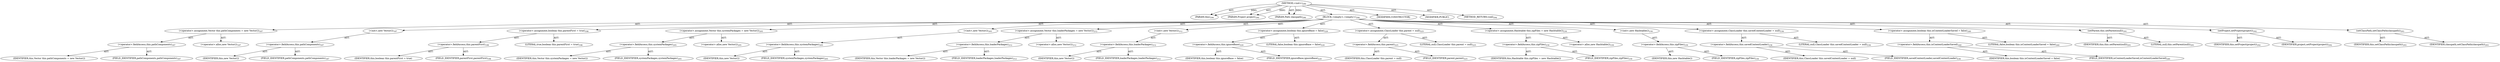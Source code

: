 digraph "&lt;init&gt;" {  
"111669149701" [label = <(METHOD,&lt;init&gt;)<SUB>290</SUB>> ]
"115964117019" [label = <(PARAM,this)<SUB>290</SUB>> ]
"115964117029" [label = <(PARAM,Project project)<SUB>290</SUB>> ]
"115964117030" [label = <(PARAM,Path classpath)<SUB>290</SUB>> ]
"25769803784" [label = <(BLOCK,&lt;empty&gt;,&lt;empty&gt;)<SUB>290</SUB>> ]
"30064771139" [label = <(&lt;operator&gt;.assignment,Vector this.pathComponents = new Vector())<SUB>187</SUB>> ]
"30064771140" [label = <(&lt;operator&gt;.fieldAccess,this.pathComponents)<SUB>187</SUB>> ]
"68719476849" [label = <(IDENTIFIER,this,Vector this.pathComponents = new Vector())> ]
"55834574876" [label = <(FIELD_IDENTIFIER,pathComponents,pathComponents)<SUB>187</SUB>> ]
"30064771141" [label = <(&lt;operator&gt;.alloc,new Vector())<SUB>187</SUB>> ]
"30064771142" [label = <(&lt;init&gt;,new Vector())<SUB>187</SUB>> ]
"30064771143" [label = <(&lt;operator&gt;.fieldAccess,this.pathComponents)<SUB>187</SUB>> ]
"68719476850" [label = <(IDENTIFIER,this,new Vector())> ]
"55834574877" [label = <(FIELD_IDENTIFIER,pathComponents,pathComponents)<SUB>187</SUB>> ]
"30064771144" [label = <(&lt;operator&gt;.assignment,boolean this.parentFirst = true)<SUB>198</SUB>> ]
"30064771145" [label = <(&lt;operator&gt;.fieldAccess,this.parentFirst)<SUB>198</SUB>> ]
"68719476851" [label = <(IDENTIFIER,this,boolean this.parentFirst = true)> ]
"55834574878" [label = <(FIELD_IDENTIFIER,parentFirst,parentFirst)<SUB>198</SUB>> ]
"90194313227" [label = <(LITERAL,true,boolean this.parentFirst = true)<SUB>198</SUB>> ]
"30064771146" [label = <(&lt;operator&gt;.assignment,Vector this.systemPackages = new Vector())<SUB>205</SUB>> ]
"30064771147" [label = <(&lt;operator&gt;.fieldAccess,this.systemPackages)<SUB>205</SUB>> ]
"68719476852" [label = <(IDENTIFIER,this,Vector this.systemPackages = new Vector())> ]
"55834574879" [label = <(FIELD_IDENTIFIER,systemPackages,systemPackages)<SUB>205</SUB>> ]
"30064771148" [label = <(&lt;operator&gt;.alloc,new Vector())<SUB>205</SUB>> ]
"30064771149" [label = <(&lt;init&gt;,new Vector())<SUB>205</SUB>> ]
"30064771150" [label = <(&lt;operator&gt;.fieldAccess,this.systemPackages)<SUB>205</SUB>> ]
"68719476853" [label = <(IDENTIFIER,this,new Vector())> ]
"55834574880" [label = <(FIELD_IDENTIFIER,systemPackages,systemPackages)<SUB>205</SUB>> ]
"30064771151" [label = <(&lt;operator&gt;.assignment,Vector this.loaderPackages = new Vector())<SUB>212</SUB>> ]
"30064771152" [label = <(&lt;operator&gt;.fieldAccess,this.loaderPackages)<SUB>212</SUB>> ]
"68719476854" [label = <(IDENTIFIER,this,Vector this.loaderPackages = new Vector())> ]
"55834574881" [label = <(FIELD_IDENTIFIER,loaderPackages,loaderPackages)<SUB>212</SUB>> ]
"30064771153" [label = <(&lt;operator&gt;.alloc,new Vector())<SUB>212</SUB>> ]
"30064771154" [label = <(&lt;init&gt;,new Vector())<SUB>212</SUB>> ]
"30064771155" [label = <(&lt;operator&gt;.fieldAccess,this.loaderPackages)<SUB>212</SUB>> ]
"68719476855" [label = <(IDENTIFIER,this,new Vector())> ]
"55834574882" [label = <(FIELD_IDENTIFIER,loaderPackages,loaderPackages)<SUB>212</SUB>> ]
"30064771156" [label = <(&lt;operator&gt;.assignment,boolean this.ignoreBase = false)<SUB>220</SUB>> ]
"30064771157" [label = <(&lt;operator&gt;.fieldAccess,this.ignoreBase)<SUB>220</SUB>> ]
"68719476856" [label = <(IDENTIFIER,this,boolean this.ignoreBase = false)> ]
"55834574883" [label = <(FIELD_IDENTIFIER,ignoreBase,ignoreBase)<SUB>220</SUB>> ]
"90194313228" [label = <(LITERAL,false,boolean this.ignoreBase = false)<SUB>220</SUB>> ]
"30064771158" [label = <(&lt;operator&gt;.assignment,ClassLoader this.parent = null)<SUB>225</SUB>> ]
"30064771159" [label = <(&lt;operator&gt;.fieldAccess,this.parent)<SUB>225</SUB>> ]
"68719476857" [label = <(IDENTIFIER,this,ClassLoader this.parent = null)> ]
"55834574884" [label = <(FIELD_IDENTIFIER,parent,parent)<SUB>225</SUB>> ]
"90194313229" [label = <(LITERAL,null,ClassLoader this.parent = null)<SUB>225</SUB>> ]
"30064771160" [label = <(&lt;operator&gt;.assignment,Hashtable this.zipFiles = new Hashtable())<SUB>230</SUB>> ]
"30064771161" [label = <(&lt;operator&gt;.fieldAccess,this.zipFiles)<SUB>230</SUB>> ]
"68719476858" [label = <(IDENTIFIER,this,Hashtable this.zipFiles = new Hashtable())> ]
"55834574885" [label = <(FIELD_IDENTIFIER,zipFiles,zipFiles)<SUB>230</SUB>> ]
"30064771162" [label = <(&lt;operator&gt;.alloc,new Hashtable())<SUB>230</SUB>> ]
"30064771163" [label = <(&lt;init&gt;,new Hashtable())<SUB>230</SUB>> ]
"30064771164" [label = <(&lt;operator&gt;.fieldAccess,this.zipFiles)<SUB>230</SUB>> ]
"68719476859" [label = <(IDENTIFIER,this,new Hashtable())> ]
"55834574886" [label = <(FIELD_IDENTIFIER,zipFiles,zipFiles)<SUB>230</SUB>> ]
"30064771165" [label = <(&lt;operator&gt;.assignment,ClassLoader this.savedContextLoader = null)<SUB>236</SUB>> ]
"30064771166" [label = <(&lt;operator&gt;.fieldAccess,this.savedContextLoader)<SUB>236</SUB>> ]
"68719476860" [label = <(IDENTIFIER,this,ClassLoader this.savedContextLoader = null)> ]
"55834574887" [label = <(FIELD_IDENTIFIER,savedContextLoader,savedContextLoader)<SUB>236</SUB>> ]
"90194313230" [label = <(LITERAL,null,ClassLoader this.savedContextLoader = null)<SUB>236</SUB>> ]
"30064771167" [label = <(&lt;operator&gt;.assignment,boolean this.isContextLoaderSaved = false)<SUB>240</SUB>> ]
"30064771168" [label = <(&lt;operator&gt;.fieldAccess,this.isContextLoaderSaved)<SUB>240</SUB>> ]
"68719476861" [label = <(IDENTIFIER,this,boolean this.isContextLoaderSaved = false)> ]
"55834574888" [label = <(FIELD_IDENTIFIER,isContextLoaderSaved,isContextLoaderSaved)<SUB>240</SUB>> ]
"90194313231" [label = <(LITERAL,false,boolean this.isContextLoaderSaved = false)<SUB>240</SUB>> ]
"30064771169" [label = <(setParent,this.setParent(null))<SUB>291</SUB>> ]
"68719476807" [label = <(IDENTIFIER,this,this.setParent(null))<SUB>291</SUB>> ]
"90194313232" [label = <(LITERAL,null,this.setParent(null))<SUB>291</SUB>> ]
"30064771170" [label = <(setProject,setProject(project))<SUB>292</SUB>> ]
"68719476808" [label = <(IDENTIFIER,this,setProject(project))<SUB>292</SUB>> ]
"68719476862" [label = <(IDENTIFIER,project,setProject(project))<SUB>292</SUB>> ]
"30064771171" [label = <(setClassPath,setClassPath(classpath))<SUB>293</SUB>> ]
"68719476809" [label = <(IDENTIFIER,this,setClassPath(classpath))<SUB>293</SUB>> ]
"68719476863" [label = <(IDENTIFIER,classpath,setClassPath(classpath))<SUB>293</SUB>> ]
"133143986207" [label = <(MODIFIER,CONSTRUCTOR)> ]
"133143986208" [label = <(MODIFIER,PUBLIC)> ]
"128849018885" [label = <(METHOD_RETURN,void)<SUB>294</SUB>> ]
  "111669149701" -> "115964117019"  [ label = "AST: "] 
  "111669149701" -> "115964117029"  [ label = "AST: "] 
  "111669149701" -> "115964117030"  [ label = "AST: "] 
  "111669149701" -> "25769803784"  [ label = "AST: "] 
  "111669149701" -> "133143986207"  [ label = "AST: "] 
  "111669149701" -> "133143986208"  [ label = "AST: "] 
  "111669149701" -> "128849018885"  [ label = "AST: "] 
  "25769803784" -> "30064771139"  [ label = "AST: "] 
  "25769803784" -> "30064771142"  [ label = "AST: "] 
  "25769803784" -> "30064771144"  [ label = "AST: "] 
  "25769803784" -> "30064771146"  [ label = "AST: "] 
  "25769803784" -> "30064771149"  [ label = "AST: "] 
  "25769803784" -> "30064771151"  [ label = "AST: "] 
  "25769803784" -> "30064771154"  [ label = "AST: "] 
  "25769803784" -> "30064771156"  [ label = "AST: "] 
  "25769803784" -> "30064771158"  [ label = "AST: "] 
  "25769803784" -> "30064771160"  [ label = "AST: "] 
  "25769803784" -> "30064771163"  [ label = "AST: "] 
  "25769803784" -> "30064771165"  [ label = "AST: "] 
  "25769803784" -> "30064771167"  [ label = "AST: "] 
  "25769803784" -> "30064771169"  [ label = "AST: "] 
  "25769803784" -> "30064771170"  [ label = "AST: "] 
  "25769803784" -> "30064771171"  [ label = "AST: "] 
  "30064771139" -> "30064771140"  [ label = "AST: "] 
  "30064771139" -> "30064771141"  [ label = "AST: "] 
  "30064771140" -> "68719476849"  [ label = "AST: "] 
  "30064771140" -> "55834574876"  [ label = "AST: "] 
  "30064771142" -> "30064771143"  [ label = "AST: "] 
  "30064771143" -> "68719476850"  [ label = "AST: "] 
  "30064771143" -> "55834574877"  [ label = "AST: "] 
  "30064771144" -> "30064771145"  [ label = "AST: "] 
  "30064771144" -> "90194313227"  [ label = "AST: "] 
  "30064771145" -> "68719476851"  [ label = "AST: "] 
  "30064771145" -> "55834574878"  [ label = "AST: "] 
  "30064771146" -> "30064771147"  [ label = "AST: "] 
  "30064771146" -> "30064771148"  [ label = "AST: "] 
  "30064771147" -> "68719476852"  [ label = "AST: "] 
  "30064771147" -> "55834574879"  [ label = "AST: "] 
  "30064771149" -> "30064771150"  [ label = "AST: "] 
  "30064771150" -> "68719476853"  [ label = "AST: "] 
  "30064771150" -> "55834574880"  [ label = "AST: "] 
  "30064771151" -> "30064771152"  [ label = "AST: "] 
  "30064771151" -> "30064771153"  [ label = "AST: "] 
  "30064771152" -> "68719476854"  [ label = "AST: "] 
  "30064771152" -> "55834574881"  [ label = "AST: "] 
  "30064771154" -> "30064771155"  [ label = "AST: "] 
  "30064771155" -> "68719476855"  [ label = "AST: "] 
  "30064771155" -> "55834574882"  [ label = "AST: "] 
  "30064771156" -> "30064771157"  [ label = "AST: "] 
  "30064771156" -> "90194313228"  [ label = "AST: "] 
  "30064771157" -> "68719476856"  [ label = "AST: "] 
  "30064771157" -> "55834574883"  [ label = "AST: "] 
  "30064771158" -> "30064771159"  [ label = "AST: "] 
  "30064771158" -> "90194313229"  [ label = "AST: "] 
  "30064771159" -> "68719476857"  [ label = "AST: "] 
  "30064771159" -> "55834574884"  [ label = "AST: "] 
  "30064771160" -> "30064771161"  [ label = "AST: "] 
  "30064771160" -> "30064771162"  [ label = "AST: "] 
  "30064771161" -> "68719476858"  [ label = "AST: "] 
  "30064771161" -> "55834574885"  [ label = "AST: "] 
  "30064771163" -> "30064771164"  [ label = "AST: "] 
  "30064771164" -> "68719476859"  [ label = "AST: "] 
  "30064771164" -> "55834574886"  [ label = "AST: "] 
  "30064771165" -> "30064771166"  [ label = "AST: "] 
  "30064771165" -> "90194313230"  [ label = "AST: "] 
  "30064771166" -> "68719476860"  [ label = "AST: "] 
  "30064771166" -> "55834574887"  [ label = "AST: "] 
  "30064771167" -> "30064771168"  [ label = "AST: "] 
  "30064771167" -> "90194313231"  [ label = "AST: "] 
  "30064771168" -> "68719476861"  [ label = "AST: "] 
  "30064771168" -> "55834574888"  [ label = "AST: "] 
  "30064771169" -> "68719476807"  [ label = "AST: "] 
  "30064771169" -> "90194313232"  [ label = "AST: "] 
  "30064771170" -> "68719476808"  [ label = "AST: "] 
  "30064771170" -> "68719476862"  [ label = "AST: "] 
  "30064771171" -> "68719476809"  [ label = "AST: "] 
  "30064771171" -> "68719476863"  [ label = "AST: "] 
  "111669149701" -> "115964117019"  [ label = "DDG: "] 
  "111669149701" -> "115964117029"  [ label = "DDG: "] 
  "111669149701" -> "115964117030"  [ label = "DDG: "] 
}
